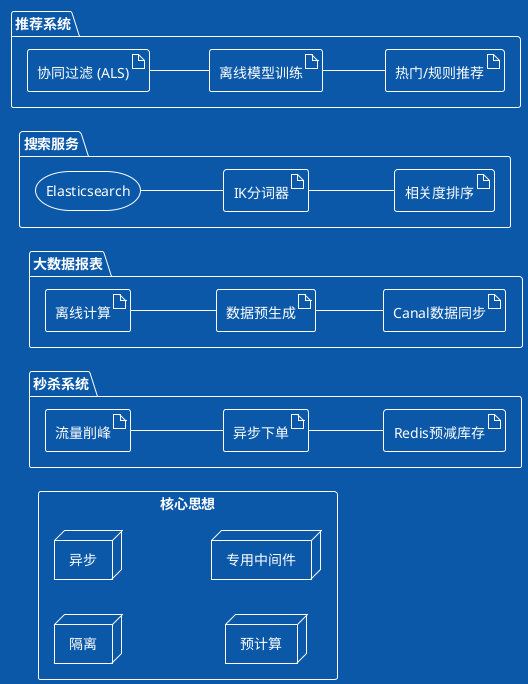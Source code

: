 @startuml 特殊业务场景解决方案

!theme amiga

left to right direction

package "秒杀系统" {
  artifact "流量削峰" as Throttling
  artifact "异步下单" as AsyncOrder
  artifact "Redis预减库存" as RedisStock
  Throttling -- AsyncOrder
  AsyncOrder -- RedisStock
}

package "大数据报表" {
    artifact "离线计算" as OfflineCompute
    artifact "数据预生成" as PreGenerate
    artifact "Canal数据同步" as CanalSync
    OfflineCompute -- PreGenerate
    PreGenerate -- CanalSync
}

package "搜索服务" {
    storage "Elasticsearch" as ES
    artifact "IK分词器" as IK
    artifact "相关度排序" as Scoring
    ES -- IK
    IK -- Scoring
}

package "推荐系统" {
    artifact "协同过滤 (ALS)" as CF
    artifact "离线模型训练" as OfflineModel
    artifact "热门/规则推荐" as RuleBased
    CF -- OfflineModel
    OfflineModel -- RuleBased
}


rectangle "核心思想" {
  node "隔离"
  node "异步"
  node "预计算"
  node "专用中间件"
}


@enduml 
